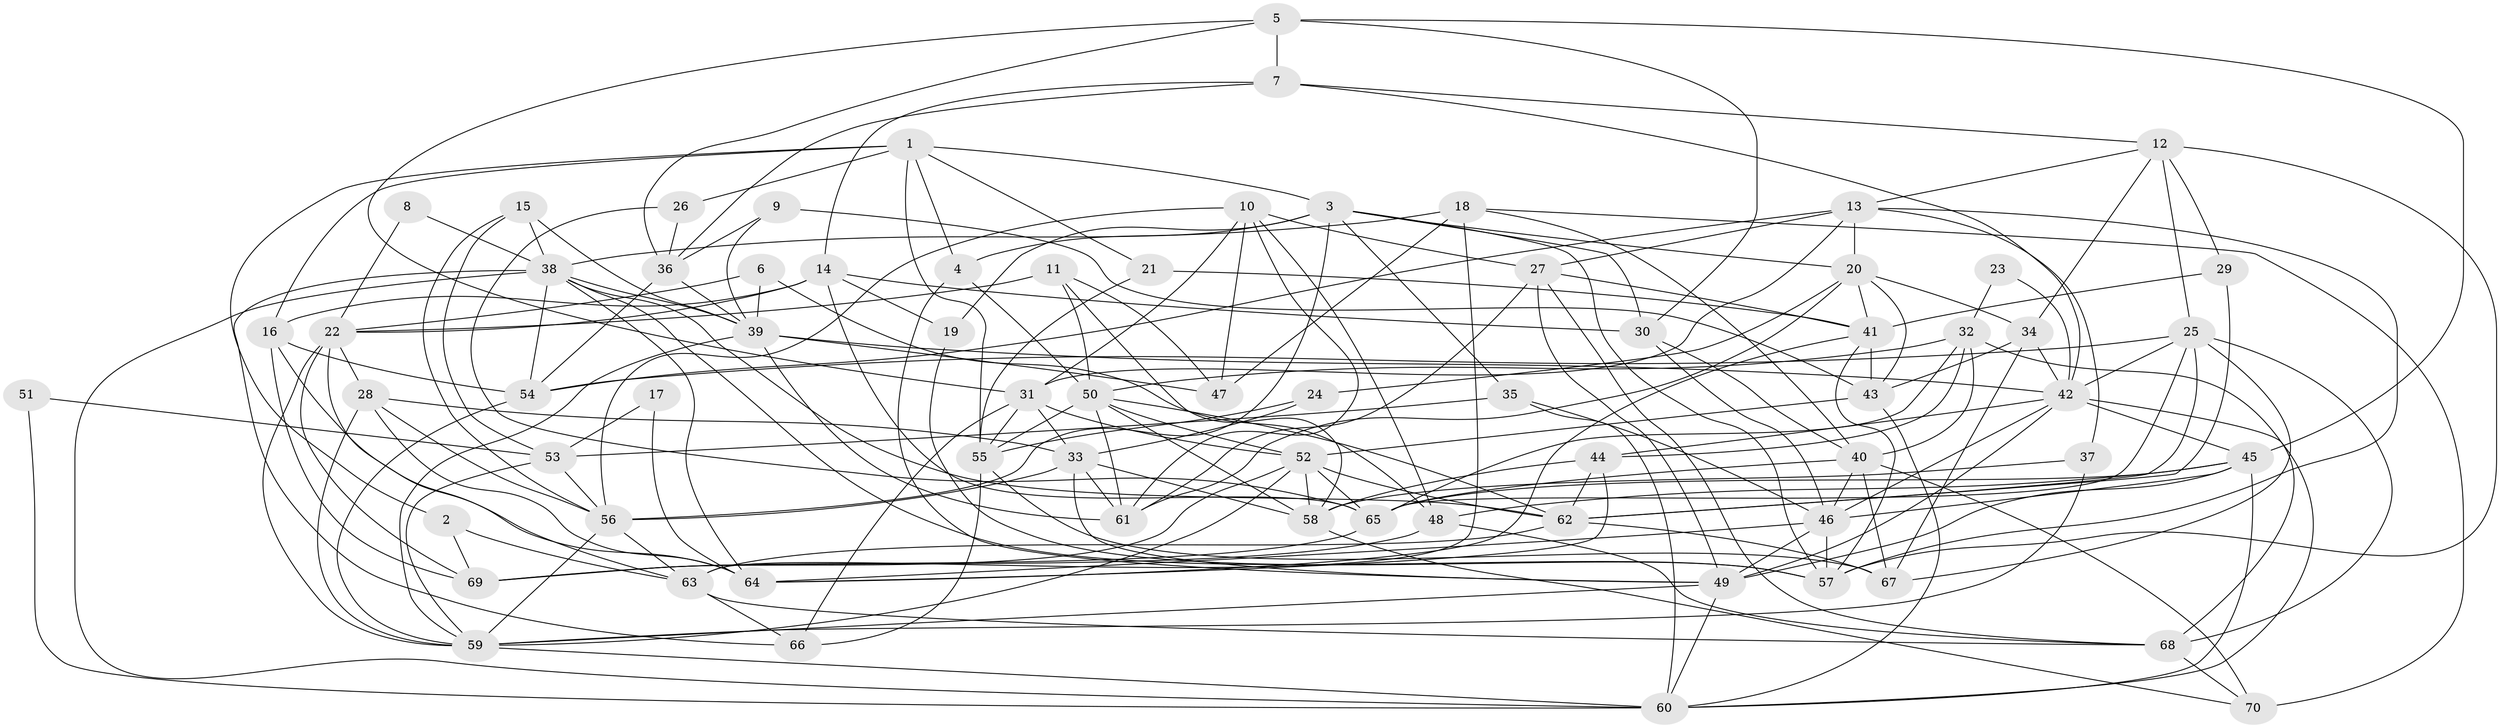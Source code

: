 // original degree distribution, {2: 0.09285714285714286, 3: 0.2857142857142857, 4: 0.2857142857142857, 5: 0.22857142857142856, 6: 0.08571428571428572, 8: 0.007142857142857143, 7: 0.014285714285714285}
// Generated by graph-tools (version 1.1) at 2025/50/03/09/25 03:50:06]
// undirected, 70 vertices, 201 edges
graph export_dot {
graph [start="1"]
  node [color=gray90,style=filled];
  1;
  2;
  3;
  4;
  5;
  6;
  7;
  8;
  9;
  10;
  11;
  12;
  13;
  14;
  15;
  16;
  17;
  18;
  19;
  20;
  21;
  22;
  23;
  24;
  25;
  26;
  27;
  28;
  29;
  30;
  31;
  32;
  33;
  34;
  35;
  36;
  37;
  38;
  39;
  40;
  41;
  42;
  43;
  44;
  45;
  46;
  47;
  48;
  49;
  50;
  51;
  52;
  53;
  54;
  55;
  56;
  57;
  58;
  59;
  60;
  61;
  62;
  63;
  64;
  65;
  66;
  67;
  68;
  69;
  70;
  1 -- 2 [weight=1.0];
  1 -- 3 [weight=1.0];
  1 -- 4 [weight=1.0];
  1 -- 16 [weight=1.0];
  1 -- 21 [weight=1.0];
  1 -- 26 [weight=1.0];
  1 -- 55 [weight=1.0];
  2 -- 63 [weight=1.0];
  2 -- 69 [weight=1.0];
  3 -- 4 [weight=1.0];
  3 -- 19 [weight=2.0];
  3 -- 20 [weight=1.0];
  3 -- 30 [weight=1.0];
  3 -- 35 [weight=1.0];
  3 -- 56 [weight=1.0];
  3 -- 57 [weight=1.0];
  4 -- 49 [weight=1.0];
  4 -- 50 [weight=1.0];
  5 -- 7 [weight=1.0];
  5 -- 30 [weight=1.0];
  5 -- 31 [weight=1.0];
  5 -- 36 [weight=1.0];
  5 -- 45 [weight=1.0];
  6 -- 22 [weight=1.0];
  6 -- 39 [weight=1.0];
  6 -- 48 [weight=1.0];
  7 -- 12 [weight=1.0];
  7 -- 14 [weight=1.0];
  7 -- 36 [weight=1.0];
  7 -- 42 [weight=1.0];
  8 -- 22 [weight=1.0];
  8 -- 38 [weight=1.0];
  9 -- 36 [weight=1.0];
  9 -- 39 [weight=1.0];
  9 -- 43 [weight=1.0];
  10 -- 27 [weight=1.0];
  10 -- 31 [weight=1.0];
  10 -- 47 [weight=1.0];
  10 -- 48 [weight=1.0];
  10 -- 56 [weight=1.0];
  10 -- 61 [weight=1.0];
  11 -- 22 [weight=1.0];
  11 -- 47 [weight=1.0];
  11 -- 50 [weight=1.0];
  11 -- 58 [weight=1.0];
  12 -- 13 [weight=1.0];
  12 -- 25 [weight=1.0];
  12 -- 29 [weight=1.0];
  12 -- 34 [weight=1.0];
  12 -- 57 [weight=1.0];
  13 -- 20 [weight=1.0];
  13 -- 27 [weight=1.0];
  13 -- 31 [weight=1.0];
  13 -- 37 [weight=1.0];
  13 -- 54 [weight=1.0];
  13 -- 57 [weight=1.0];
  14 -- 16 [weight=1.0];
  14 -- 19 [weight=1.0];
  14 -- 22 [weight=1.0];
  14 -- 30 [weight=1.0];
  14 -- 65 [weight=1.0];
  15 -- 38 [weight=1.0];
  15 -- 39 [weight=1.0];
  15 -- 53 [weight=1.0];
  15 -- 56 [weight=1.0];
  16 -- 54 [weight=1.0];
  16 -- 64 [weight=1.0];
  16 -- 69 [weight=1.0];
  17 -- 53 [weight=1.0];
  17 -- 64 [weight=1.0];
  18 -- 38 [weight=1.0];
  18 -- 40 [weight=1.0];
  18 -- 47 [weight=1.0];
  18 -- 63 [weight=1.0];
  18 -- 70 [weight=1.0];
  19 -- 57 [weight=1.0];
  20 -- 24 [weight=1.0];
  20 -- 34 [weight=1.0];
  20 -- 41 [weight=1.0];
  20 -- 43 [weight=1.0];
  20 -- 61 [weight=1.0];
  21 -- 41 [weight=1.0];
  21 -- 55 [weight=1.0];
  22 -- 28 [weight=1.0];
  22 -- 59 [weight=1.0];
  22 -- 63 [weight=1.0];
  22 -- 69 [weight=1.0];
  23 -- 32 [weight=1.0];
  23 -- 42 [weight=1.0];
  24 -- 33 [weight=1.0];
  24 -- 55 [weight=1.0];
  25 -- 42 [weight=1.0];
  25 -- 54 [weight=1.0];
  25 -- 62 [weight=1.0];
  25 -- 65 [weight=1.0];
  25 -- 67 [weight=1.0];
  25 -- 68 [weight=1.0];
  26 -- 36 [weight=1.0];
  26 -- 65 [weight=1.0];
  27 -- 41 [weight=1.0];
  27 -- 49 [weight=1.0];
  27 -- 61 [weight=1.0];
  27 -- 68 [weight=1.0];
  28 -- 33 [weight=1.0];
  28 -- 56 [weight=2.0];
  28 -- 59 [weight=1.0];
  28 -- 64 [weight=1.0];
  29 -- 41 [weight=1.0];
  29 -- 62 [weight=1.0];
  30 -- 40 [weight=1.0];
  30 -- 46 [weight=1.0];
  31 -- 33 [weight=1.0];
  31 -- 52 [weight=1.0];
  31 -- 55 [weight=1.0];
  31 -- 66 [weight=1.0];
  32 -- 40 [weight=1.0];
  32 -- 44 [weight=1.0];
  32 -- 50 [weight=1.0];
  32 -- 65 [weight=1.0];
  32 -- 68 [weight=1.0];
  33 -- 49 [weight=1.0];
  33 -- 56 [weight=1.0];
  33 -- 58 [weight=1.0];
  33 -- 61 [weight=1.0];
  34 -- 42 [weight=1.0];
  34 -- 43 [weight=1.0];
  34 -- 67 [weight=1.0];
  35 -- 46 [weight=1.0];
  35 -- 53 [weight=1.0];
  35 -- 60 [weight=1.0];
  36 -- 39 [weight=1.0];
  36 -- 54 [weight=1.0];
  37 -- 58 [weight=1.0];
  37 -- 59 [weight=1.0];
  38 -- 39 [weight=1.0];
  38 -- 54 [weight=1.0];
  38 -- 57 [weight=1.0];
  38 -- 60 [weight=1.0];
  38 -- 62 [weight=1.0];
  38 -- 64 [weight=1.0];
  38 -- 66 [weight=1.0];
  39 -- 42 [weight=1.0];
  39 -- 47 [weight=1.0];
  39 -- 59 [weight=1.0];
  39 -- 61 [weight=1.0];
  40 -- 46 [weight=1.0];
  40 -- 65 [weight=1.0];
  40 -- 67 [weight=1.0];
  40 -- 70 [weight=1.0];
  41 -- 43 [weight=1.0];
  41 -- 57 [weight=1.0];
  41 -- 64 [weight=1.0];
  42 -- 44 [weight=1.0];
  42 -- 45 [weight=1.0];
  42 -- 46 [weight=1.0];
  42 -- 49 [weight=1.0];
  42 -- 60 [weight=1.0];
  43 -- 52 [weight=1.0];
  43 -- 60 [weight=1.0];
  44 -- 58 [weight=1.0];
  44 -- 62 [weight=1.0];
  44 -- 64 [weight=1.0];
  45 -- 46 [weight=1.0];
  45 -- 48 [weight=1.0];
  45 -- 49 [weight=1.0];
  45 -- 60 [weight=1.0];
  45 -- 65 [weight=1.0];
  46 -- 49 [weight=1.0];
  46 -- 57 [weight=2.0];
  46 -- 64 [weight=1.0];
  48 -- 68 [weight=1.0];
  48 -- 69 [weight=1.0];
  49 -- 59 [weight=1.0];
  49 -- 60 [weight=1.0];
  50 -- 52 [weight=1.0];
  50 -- 55 [weight=1.0];
  50 -- 58 [weight=1.0];
  50 -- 61 [weight=1.0];
  50 -- 62 [weight=1.0];
  51 -- 53 [weight=1.0];
  51 -- 60 [weight=1.0];
  52 -- 58 [weight=1.0];
  52 -- 59 [weight=1.0];
  52 -- 62 [weight=1.0];
  52 -- 65 [weight=1.0];
  52 -- 69 [weight=1.0];
  53 -- 56 [weight=1.0];
  53 -- 59 [weight=1.0];
  54 -- 59 [weight=1.0];
  55 -- 66 [weight=1.0];
  55 -- 67 [weight=1.0];
  56 -- 59 [weight=1.0];
  56 -- 63 [weight=1.0];
  58 -- 70 [weight=1.0];
  59 -- 60 [weight=1.0];
  62 -- 63 [weight=1.0];
  62 -- 67 [weight=1.0];
  63 -- 66 [weight=1.0];
  63 -- 68 [weight=1.0];
  65 -- 69 [weight=1.0];
  68 -- 70 [weight=1.0];
}
